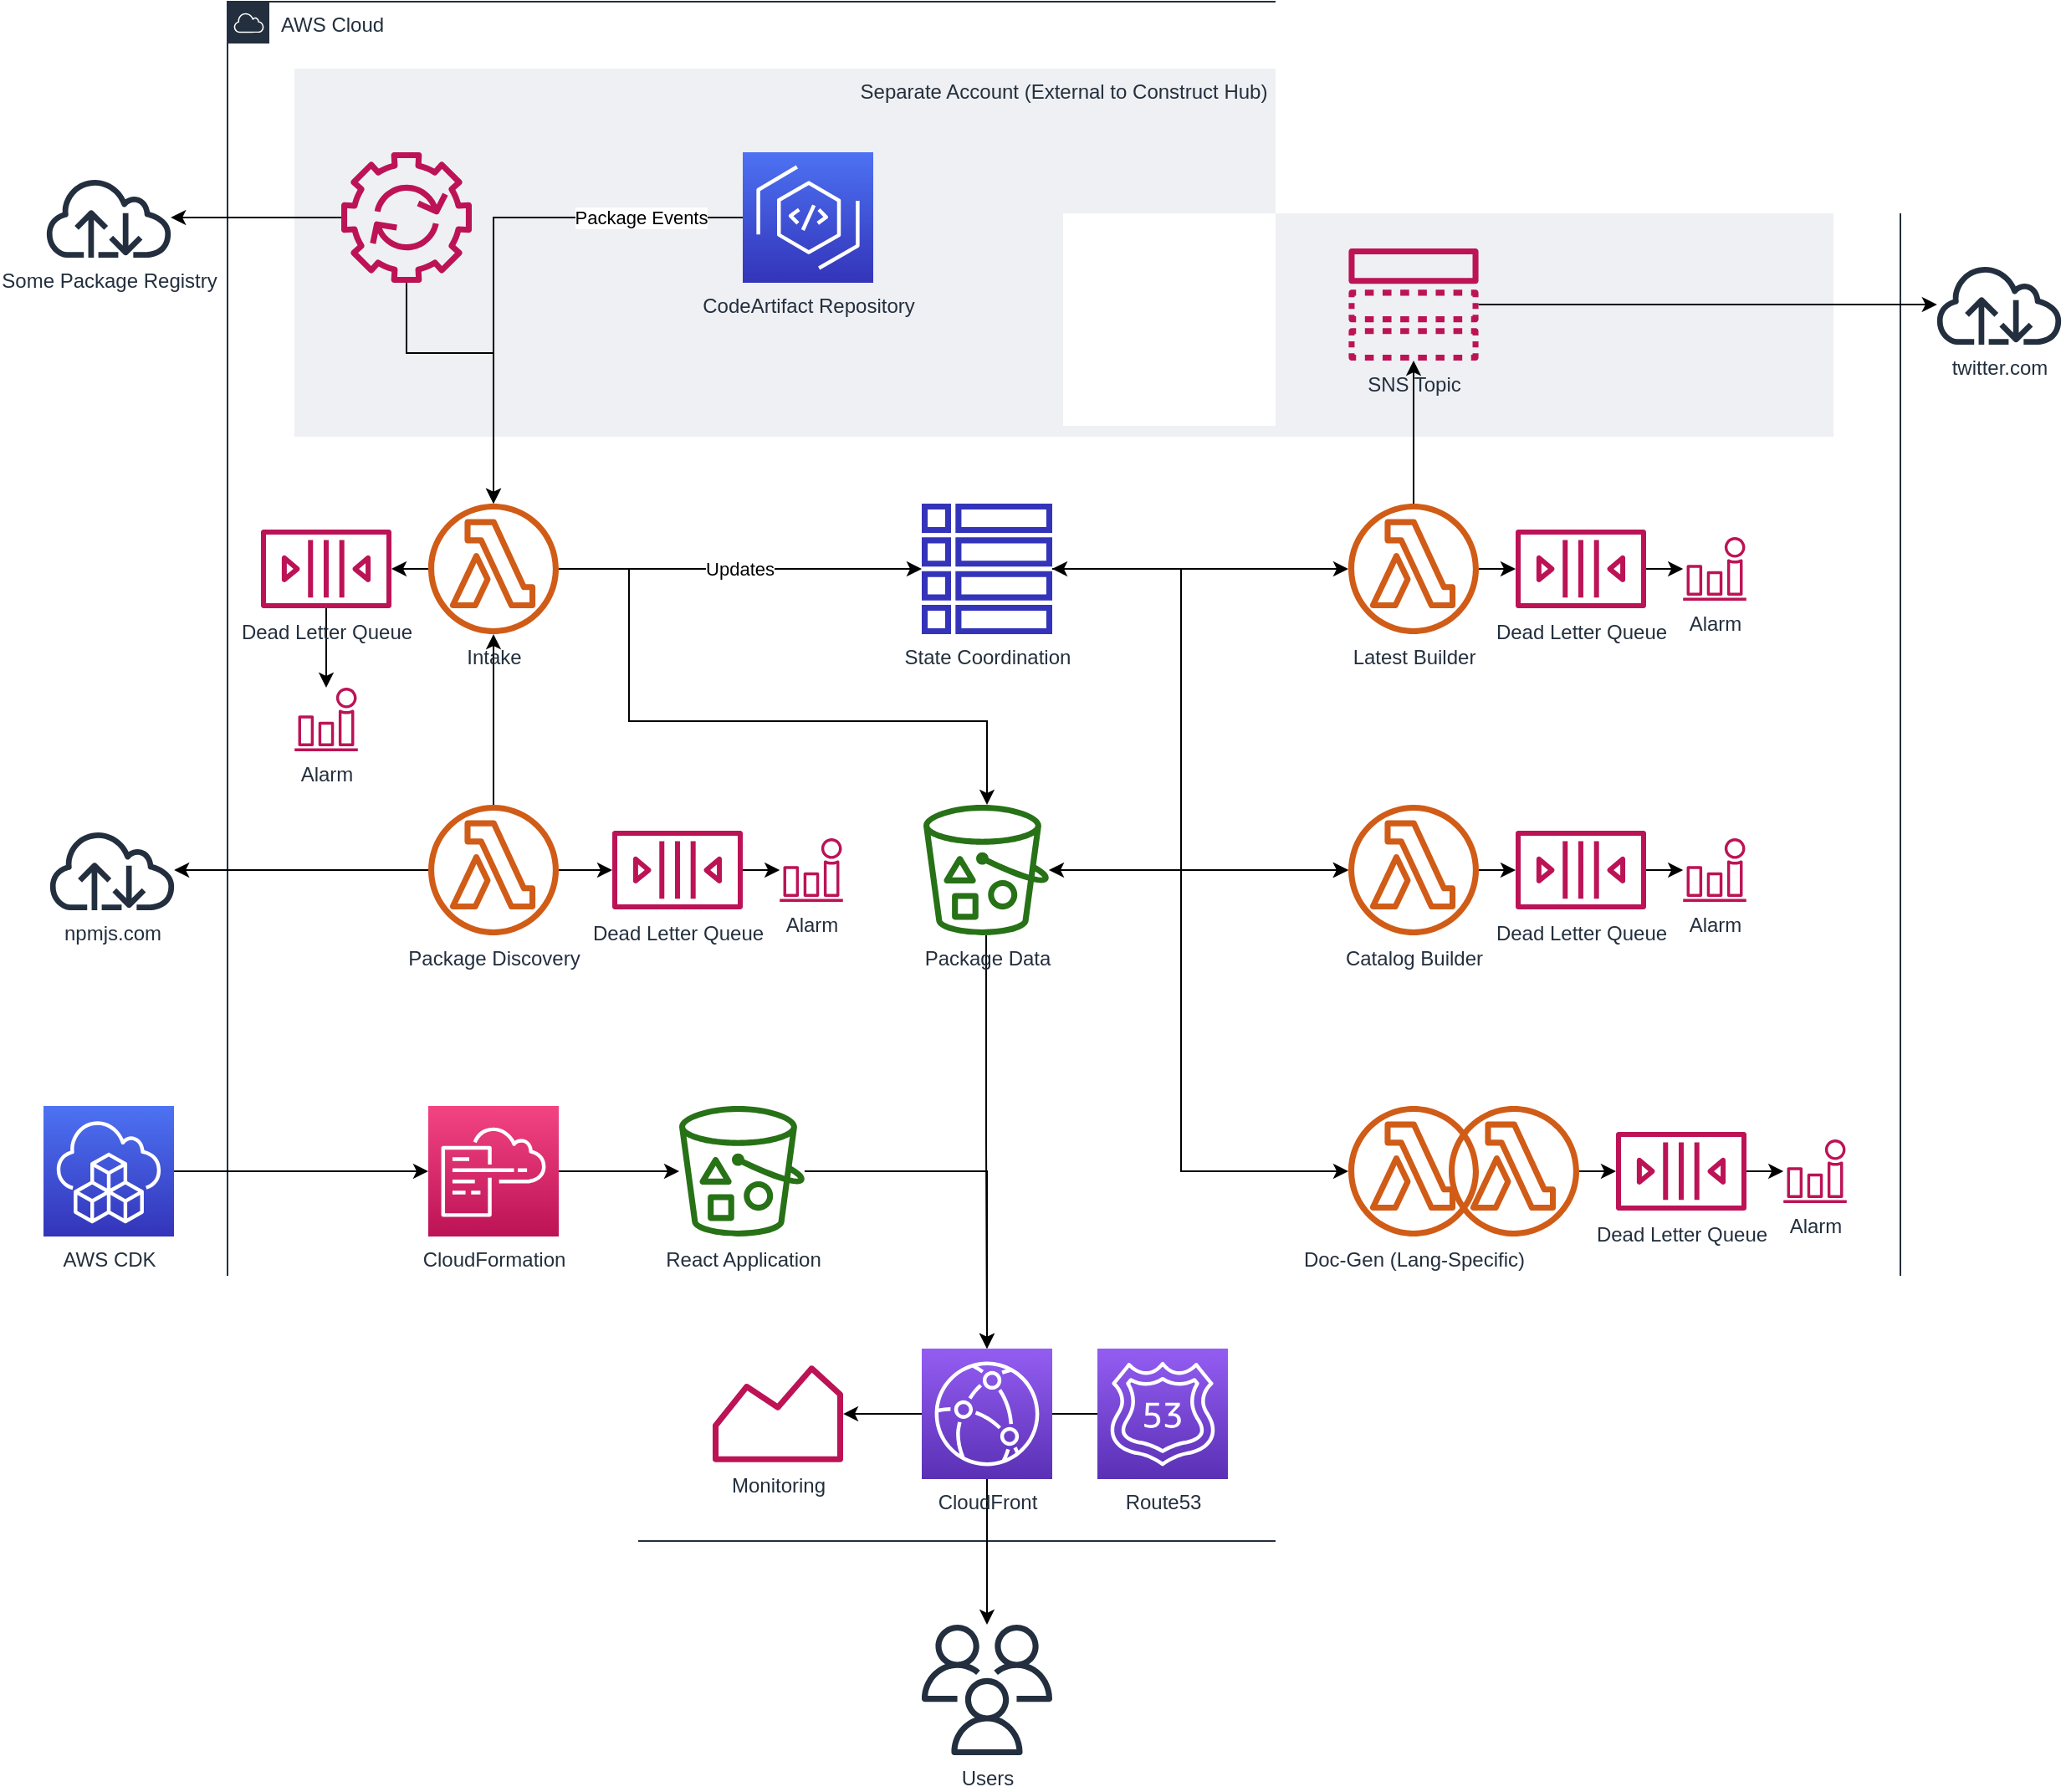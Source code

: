 <mxfile version="14.5.1" type="device"><diagram id="4JP06KCrzlYyS7ejRJsw" name="Page-1"><mxGraphModel dx="2129" dy="2006" grid="1" gridSize="10" guides="1" tooltips="1" connect="1" arrows="1" fold="1" page="1" pageScale="1" pageWidth="827" pageHeight="1169" math="0" shadow="0"><root><mxCell id="0"/><mxCell id="1" parent="0"/><mxCell id="ORDPkJF9PTaOaF-_4XMN-1" value="AWS Cloud" style="points=[[0,0],[0.25,0],[0.5,0],[0.75,0],[1,0],[1,0.25],[1,0.5],[1,0.75],[1,1],[0.75,1],[0.5,1],[0.25,1],[0,1],[0,0.75],[0,0.5],[0,0.25]];outlineConnect=0;gradientColor=none;html=1;whiteSpace=wrap;fontSize=12;fontStyle=0;shape=mxgraph.aws4.group;grIcon=mxgraph.aws4.group_aws_cloud;strokeColor=#232F3E;fillColor=none;verticalAlign=top;align=left;spacingLeft=30;fontColor=#232F3E;dashed=0;" vertex="1" parent="1"><mxGeometry x="-40" y="-220" width="1000" height="920" as="geometry"/></mxCell><mxCell id="ORDPkJF9PTaOaF-_4XMN-59" value="Separate Account (External to Construct Hub)" style="fillColor=#EFF0F3;strokeColor=none;dashed=0;verticalAlign=top;fontStyle=0;fontColor=#232F3D;" vertex="1" parent="1"><mxGeometry y="-180" width="920" height="220" as="geometry"/></mxCell><mxCell id="ORDPkJF9PTaOaF-_4XMN-19" style="edgeStyle=orthogonalEdgeStyle;rounded=0;orthogonalLoop=1;jettySize=auto;html=1;exitX=0.5;exitY=1;exitDx=0;exitDy=0;exitPerimeter=0;" edge="1" parent="1" source="ORDPkJF9PTaOaF-_4XMN-14" target="ORDPkJF9PTaOaF-_4XMN-12"><mxGeometry relative="1" as="geometry"/></mxCell><mxCell id="ORDPkJF9PTaOaF-_4XMN-15" value="" style="edgeStyle=orthogonalEdgeStyle;rounded=0;orthogonalLoop=1;jettySize=auto;html=1;" edge="1" parent="1" source="ORDPkJF9PTaOaF-_4XMN-3" target="ORDPkJF9PTaOaF-_4XMN-4"><mxGeometry relative="1" as="geometry"/></mxCell><mxCell id="ORDPkJF9PTaOaF-_4XMN-16" value="" style="edgeStyle=orthogonalEdgeStyle;rounded=0;orthogonalLoop=1;jettySize=auto;html=1;" edge="1" parent="1" source="ORDPkJF9PTaOaF-_4XMN-3" target="ORDPkJF9PTaOaF-_4XMN-11"><mxGeometry relative="1" as="geometry"/></mxCell><mxCell id="ORDPkJF9PTaOaF-_4XMN-57" style="edgeStyle=orthogonalEdgeStyle;rounded=0;orthogonalLoop=1;jettySize=auto;html=1;startArrow=none;startFill=0;endArrow=classic;endFill=1;" edge="1" parent="1" source="ORDPkJF9PTaOaF-_4XMN-3" target="ORDPkJF9PTaOaF-_4XMN-54"><mxGeometry relative="1" as="geometry"/></mxCell><mxCell id="ORDPkJF9PTaOaF-_4XMN-3" value="Package Discovery" style="outlineConnect=0;fontColor=#232F3E;gradientColor=none;fillColor=#D05C17;strokeColor=none;dashed=0;verticalLabelPosition=bottom;verticalAlign=top;align=center;html=1;fontSize=12;fontStyle=0;aspect=fixed;pointerEvents=1;shape=mxgraph.aws4.lambda_function;" vertex="1" parent="1"><mxGeometry x="80" y="260" width="78" height="78" as="geometry"/></mxCell><mxCell id="ORDPkJF9PTaOaF-_4XMN-20" style="edgeStyle=orthogonalEdgeStyle;rounded=0;orthogonalLoop=1;jettySize=auto;html=1;" edge="1" parent="1" source="ORDPkJF9PTaOaF-_4XMN-4" target="ORDPkJF9PTaOaF-_4XMN-8"><mxGeometry relative="1" as="geometry"><Array as="points"><mxPoint x="200" y="119"/><mxPoint x="200" y="210"/><mxPoint x="414" y="210"/></Array></mxGeometry></mxCell><mxCell id="ORDPkJF9PTaOaF-_4XMN-21" value="Updates" style="edgeStyle=orthogonalEdgeStyle;rounded=0;orthogonalLoop=1;jettySize=auto;html=1;" edge="1" parent="1" source="ORDPkJF9PTaOaF-_4XMN-4" target="ORDPkJF9PTaOaF-_4XMN-10"><mxGeometry relative="1" as="geometry"/></mxCell><mxCell id="ORDPkJF9PTaOaF-_4XMN-35" style="edgeStyle=orthogonalEdgeStyle;rounded=0;orthogonalLoop=1;jettySize=auto;html=1;startArrow=none;startFill=0;endArrow=classic;endFill=1;" edge="1" parent="1" source="ORDPkJF9PTaOaF-_4XMN-4" target="ORDPkJF9PTaOaF-_4XMN-34"><mxGeometry relative="1" as="geometry"/></mxCell><mxCell id="ORDPkJF9PTaOaF-_4XMN-4" value="Intake" style="outlineConnect=0;fontColor=#232F3E;gradientColor=none;fillColor=#D05C17;strokeColor=none;dashed=0;verticalLabelPosition=bottom;verticalAlign=top;align=center;html=1;fontSize=12;fontStyle=0;aspect=fixed;pointerEvents=1;shape=mxgraph.aws4.lambda_function;" vertex="1" parent="1"><mxGeometry x="80" y="80" width="78" height="78" as="geometry"/></mxCell><mxCell id="ORDPkJF9PTaOaF-_4XMN-5" value="Doc-Gen (Lang-Specific)" style="outlineConnect=0;fontColor=#232F3E;gradientColor=none;fillColor=#D05C17;strokeColor=none;dashed=0;verticalLabelPosition=bottom;verticalAlign=top;align=center;html=1;fontSize=12;fontStyle=0;aspect=fixed;pointerEvents=1;shape=mxgraph.aws4.lambda_function;" vertex="1" parent="1"><mxGeometry x="630" y="440" width="78" height="78" as="geometry"/></mxCell><mxCell id="ORDPkJF9PTaOaF-_4XMN-41" style="edgeStyle=orthogonalEdgeStyle;rounded=0;orthogonalLoop=1;jettySize=auto;html=1;startArrow=none;startFill=0;endArrow=classic;endFill=1;" edge="1" parent="1" source="ORDPkJF9PTaOaF-_4XMN-6" target="ORDPkJF9PTaOaF-_4XMN-36"><mxGeometry relative="1" as="geometry"/></mxCell><mxCell id="ORDPkJF9PTaOaF-_4XMN-68" style="edgeStyle=orthogonalEdgeStyle;rounded=0;orthogonalLoop=1;jettySize=auto;html=1;startArrow=none;startFill=0;endArrow=classic;endFill=1;" edge="1" parent="1" source="ORDPkJF9PTaOaF-_4XMN-6" target="ORDPkJF9PTaOaF-_4XMN-67"><mxGeometry relative="1" as="geometry"/></mxCell><mxCell id="ORDPkJF9PTaOaF-_4XMN-6" value="Latest Builder" style="outlineConnect=0;fontColor=#232F3E;gradientColor=none;fillColor=#D05C17;strokeColor=none;dashed=0;verticalLabelPosition=bottom;verticalAlign=top;align=center;html=1;fontSize=12;fontStyle=0;aspect=fixed;pointerEvents=1;shape=mxgraph.aws4.lambda_function;" vertex="1" parent="1"><mxGeometry x="630" y="80" width="78" height="78" as="geometry"/></mxCell><mxCell id="ORDPkJF9PTaOaF-_4XMN-25" style="edgeStyle=orthogonalEdgeStyle;rounded=0;orthogonalLoop=1;jettySize=auto;html=1;startArrow=classic;startFill=1;" edge="1" parent="1" source="ORDPkJF9PTaOaF-_4XMN-7" target="ORDPkJF9PTaOaF-_4XMN-8"><mxGeometry relative="1" as="geometry"/></mxCell><mxCell id="ORDPkJF9PTaOaF-_4XMN-40" style="edgeStyle=orthogonalEdgeStyle;rounded=0;orthogonalLoop=1;jettySize=auto;html=1;startArrow=none;startFill=0;endArrow=classic;endFill=1;" edge="1" parent="1" source="ORDPkJF9PTaOaF-_4XMN-7" target="ORDPkJF9PTaOaF-_4XMN-37"><mxGeometry relative="1" as="geometry"/></mxCell><mxCell id="ORDPkJF9PTaOaF-_4XMN-7" value="Catalog Builder" style="outlineConnect=0;fontColor=#232F3E;gradientColor=none;fillColor=#D05C17;strokeColor=none;dashed=0;verticalLabelPosition=bottom;verticalAlign=top;align=center;html=1;fontSize=12;fontStyle=0;aspect=fixed;pointerEvents=1;shape=mxgraph.aws4.lambda_function;" vertex="1" parent="1"><mxGeometry x="630" y="260" width="78" height="78" as="geometry"/></mxCell><mxCell id="ORDPkJF9PTaOaF-_4XMN-17" style="edgeStyle=orthogonalEdgeStyle;rounded=0;orthogonalLoop=1;jettySize=auto;html=1;" edge="1" parent="1" source="ORDPkJF9PTaOaF-_4XMN-8" target="ORDPkJF9PTaOaF-_4XMN-14"><mxGeometry relative="1" as="geometry"/></mxCell><mxCell id="ORDPkJF9PTaOaF-_4XMN-8" value="Package Data" style="outlineConnect=0;fontColor=#232F3E;gradientColor=none;fillColor=#277116;strokeColor=none;dashed=0;verticalLabelPosition=bottom;verticalAlign=top;align=center;html=1;fontSize=12;fontStyle=0;aspect=fixed;pointerEvents=1;shape=mxgraph.aws4.bucket_with_objects;" vertex="1" parent="1"><mxGeometry x="376" y="260" width="75" height="78" as="geometry"/></mxCell><mxCell id="ORDPkJF9PTaOaF-_4XMN-18" style="edgeStyle=orthogonalEdgeStyle;rounded=0;orthogonalLoop=1;jettySize=auto;html=1;entryX=0.5;entryY=0;entryDx=0;entryDy=0;entryPerimeter=0;" edge="1" parent="1" source="ORDPkJF9PTaOaF-_4XMN-9" target="ORDPkJF9PTaOaF-_4XMN-14"><mxGeometry relative="1" as="geometry"><Array as="points"><mxPoint x="414" y="479"/></Array></mxGeometry></mxCell><mxCell id="ORDPkJF9PTaOaF-_4XMN-9" value="React Application" style="outlineConnect=0;fontColor=#232F3E;gradientColor=none;fillColor=#277116;strokeColor=none;dashed=0;verticalLabelPosition=bottom;verticalAlign=top;align=center;html=1;fontSize=12;fontStyle=0;aspect=fixed;pointerEvents=1;shape=mxgraph.aws4.bucket_with_objects;" vertex="1" parent="1"><mxGeometry x="230" y="440" width="75" height="78" as="geometry"/></mxCell><mxCell id="ORDPkJF9PTaOaF-_4XMN-22" style="edgeStyle=orthogonalEdgeStyle;rounded=0;orthogonalLoop=1;jettySize=auto;html=1;" edge="1" parent="1" source="ORDPkJF9PTaOaF-_4XMN-10" target="ORDPkJF9PTaOaF-_4XMN-6"><mxGeometry relative="1" as="geometry"/></mxCell><mxCell id="ORDPkJF9PTaOaF-_4XMN-23" style="edgeStyle=orthogonalEdgeStyle;rounded=0;orthogonalLoop=1;jettySize=auto;html=1;" edge="1" parent="1" source="ORDPkJF9PTaOaF-_4XMN-10" target="ORDPkJF9PTaOaF-_4XMN-5"><mxGeometry relative="1" as="geometry"><Array as="points"><mxPoint x="530" y="119"/><mxPoint x="530" y="479"/></Array></mxGeometry></mxCell><mxCell id="ORDPkJF9PTaOaF-_4XMN-24" style="edgeStyle=orthogonalEdgeStyle;rounded=0;orthogonalLoop=1;jettySize=auto;html=1;startArrow=classic;startFill=1;" edge="1" parent="1" source="ORDPkJF9PTaOaF-_4XMN-10" target="ORDPkJF9PTaOaF-_4XMN-7"><mxGeometry relative="1" as="geometry"><Array as="points"><mxPoint x="530" y="119"/><mxPoint x="530" y="299"/></Array></mxGeometry></mxCell><mxCell id="ORDPkJF9PTaOaF-_4XMN-10" value="State Coordination" style="outlineConnect=0;fontColor=#232F3E;gradientColor=none;fillColor=#3334B9;strokeColor=none;dashed=0;verticalLabelPosition=bottom;verticalAlign=top;align=center;html=1;fontSize=12;fontStyle=0;aspect=fixed;pointerEvents=1;shape=mxgraph.aws4.table;" vertex="1" parent="1"><mxGeometry x="375" y="80" width="78" height="78" as="geometry"/></mxCell><mxCell id="ORDPkJF9PTaOaF-_4XMN-11" value="npmjs.com" style="outlineConnect=0;fontColor=#232F3E;gradientColor=none;fillColor=#232F3E;strokeColor=none;dashed=0;verticalLabelPosition=bottom;verticalAlign=top;align=center;html=1;fontSize=12;fontStyle=0;aspect=fixed;pointerEvents=1;shape=mxgraph.aws4.internet;" vertex="1" parent="1"><mxGeometry x="-148" y="275" width="78" height="48" as="geometry"/></mxCell><mxCell id="ORDPkJF9PTaOaF-_4XMN-12" value="Users" style="outlineConnect=0;fontColor=#232F3E;gradientColor=none;fillColor=#232F3E;strokeColor=none;dashed=0;verticalLabelPosition=bottom;verticalAlign=top;align=center;html=1;fontSize=12;fontStyle=0;aspect=fixed;pointerEvents=1;shape=mxgraph.aws4.users;" vertex="1" parent="1"><mxGeometry x="375" y="750" width="78" height="78" as="geometry"/></mxCell><mxCell id="ORDPkJF9PTaOaF-_4XMN-51" style="edgeStyle=orthogonalEdgeStyle;rounded=0;orthogonalLoop=1;jettySize=auto;html=1;startArrow=none;startFill=0;endArrow=classic;endFill=1;" edge="1" parent="1" source="ORDPkJF9PTaOaF-_4XMN-14" target="ORDPkJF9PTaOaF-_4XMN-50"><mxGeometry relative="1" as="geometry"/></mxCell><mxCell id="ORDPkJF9PTaOaF-_4XMN-14" value="CloudFront" style="points=[[0,0,0],[0.25,0,0],[0.5,0,0],[0.75,0,0],[1,0,0],[0,1,0],[0.25,1,0],[0.5,1,0],[0.75,1,0],[1,1,0],[0,0.25,0],[0,0.5,0],[0,0.75,0],[1,0.25,0],[1,0.5,0],[1,0.75,0]];outlineConnect=0;fontColor=#232F3E;gradientColor=#945DF2;gradientDirection=north;fillColor=#5A30B5;strokeColor=#ffffff;dashed=0;verticalLabelPosition=bottom;verticalAlign=top;align=center;html=1;fontSize=12;fontStyle=0;aspect=fixed;shape=mxgraph.aws4.resourceIcon;resIcon=mxgraph.aws4.cloudfront;" vertex="1" parent="1"><mxGeometry x="375" y="585" width="78" height="78" as="geometry"/></mxCell><mxCell id="ORDPkJF9PTaOaF-_4XMN-27" style="edgeStyle=orthogonalEdgeStyle;rounded=0;orthogonalLoop=1;jettySize=auto;html=1;startArrow=none;startFill=0;entryX=0;entryY=0.5;entryDx=0;entryDy=0;entryPerimeter=0;" edge="1" parent="1" source="ORDPkJF9PTaOaF-_4XMN-26" target="ORDPkJF9PTaOaF-_4XMN-28"><mxGeometry relative="1" as="geometry"/></mxCell><mxCell id="ORDPkJF9PTaOaF-_4XMN-26" value="AWS CDK" style="points=[[0,0,0],[0.25,0,0],[0.5,0,0],[0.75,0,0],[1,0,0],[0,1,0],[0.25,1,0],[0.5,1,0],[0.75,1,0],[1,1,0],[0,0.25,0],[0,0.5,0],[0,0.75,0],[1,0.25,0],[1,0.5,0],[1,0.75,0]];outlineConnect=0;fontColor=#232F3E;gradientColor=#4D72F3;gradientDirection=north;fillColor=#3334B9;strokeColor=#ffffff;dashed=0;verticalLabelPosition=bottom;verticalAlign=top;align=center;html=1;fontSize=12;fontStyle=0;aspect=fixed;shape=mxgraph.aws4.resourceIcon;resIcon=mxgraph.aws4.cloud_development_kit;" vertex="1" parent="1"><mxGeometry x="-150" y="440" width="78" height="78" as="geometry"/></mxCell><mxCell id="ORDPkJF9PTaOaF-_4XMN-29" style="edgeStyle=orthogonalEdgeStyle;rounded=0;orthogonalLoop=1;jettySize=auto;html=1;startArrow=none;startFill=0;" edge="1" parent="1" source="ORDPkJF9PTaOaF-_4XMN-28" target="ORDPkJF9PTaOaF-_4XMN-9"><mxGeometry relative="1" as="geometry"/></mxCell><mxCell id="ORDPkJF9PTaOaF-_4XMN-28" value="CloudFormation" style="points=[[0,0,0],[0.25,0,0],[0.5,0,0],[0.75,0,0],[1,0,0],[0,1,0],[0.25,1,0],[0.5,1,0],[0.75,1,0],[1,1,0],[0,0.25,0],[0,0.5,0],[0,0.75,0],[1,0.25,0],[1,0.5,0],[1,0.75,0]];points=[[0,0,0],[0.25,0,0],[0.5,0,0],[0.75,0,0],[1,0,0],[0,1,0],[0.25,1,0],[0.5,1,0],[0.75,1,0],[1,1,0],[0,0.25,0],[0,0.5,0],[0,0.75,0],[1,0.25,0],[1,0.5,0],[1,0.75,0]];outlineConnect=0;fontColor=#232F3E;gradientColor=#F34482;gradientDirection=north;fillColor=#BC1356;strokeColor=#ffffff;dashed=0;verticalLabelPosition=bottom;verticalAlign=top;align=center;html=1;fontSize=12;fontStyle=0;aspect=fixed;shape=mxgraph.aws4.resourceIcon;resIcon=mxgraph.aws4.cloudformation;" vertex="1" parent="1"><mxGeometry x="80" y="440" width="78" height="78" as="geometry"/></mxCell><mxCell id="ORDPkJF9PTaOaF-_4XMN-39" style="edgeStyle=orthogonalEdgeStyle;rounded=0;orthogonalLoop=1;jettySize=auto;html=1;startArrow=none;startFill=0;endArrow=classic;endFill=1;" edge="1" parent="1" source="ORDPkJF9PTaOaF-_4XMN-30" target="ORDPkJF9PTaOaF-_4XMN-38"><mxGeometry relative="1" as="geometry"/></mxCell><mxCell id="ORDPkJF9PTaOaF-_4XMN-30" value="" style="outlineConnect=0;fontColor=#232F3E;gradientColor=none;fillColor=#D05C17;strokeColor=none;dashed=0;verticalLabelPosition=bottom;verticalAlign=top;align=center;html=1;fontSize=12;fontStyle=0;aspect=fixed;pointerEvents=1;shape=mxgraph.aws4.lambda_function;" vertex="1" parent="1"><mxGeometry x="690" y="440" width="78" height="78" as="geometry"/></mxCell><mxCell id="ORDPkJF9PTaOaF-_4XMN-32" style="edgeStyle=orthogonalEdgeStyle;rounded=0;orthogonalLoop=1;jettySize=auto;html=1;entryX=1;entryY=0.5;entryDx=0;entryDy=0;entryPerimeter=0;startArrow=none;startFill=0;endArrow=none;endFill=0;" edge="1" parent="1" source="ORDPkJF9PTaOaF-_4XMN-31" target="ORDPkJF9PTaOaF-_4XMN-14"><mxGeometry relative="1" as="geometry"/></mxCell><mxCell id="ORDPkJF9PTaOaF-_4XMN-31" value="Route53" style="points=[[0,0,0],[0.25,0,0],[0.5,0,0],[0.75,0,0],[1,0,0],[0,1,0],[0.25,1,0],[0.5,1,0],[0.75,1,0],[1,1,0],[0,0.25,0],[0,0.5,0],[0,0.75,0],[1,0.25,0],[1,0.5,0],[1,0.75,0]];outlineConnect=0;fontColor=#232F3E;gradientColor=#945DF2;gradientDirection=north;fillColor=#5A30B5;strokeColor=#ffffff;dashed=0;verticalLabelPosition=bottom;verticalAlign=top;align=center;html=1;fontSize=12;fontStyle=0;aspect=fixed;shape=mxgraph.aws4.resourceIcon;resIcon=mxgraph.aws4.route_53;" vertex="1" parent="1"><mxGeometry x="480" y="585" width="78" height="78" as="geometry"/></mxCell><mxCell id="ORDPkJF9PTaOaF-_4XMN-43" style="edgeStyle=orthogonalEdgeStyle;rounded=0;orthogonalLoop=1;jettySize=auto;html=1;startArrow=none;startFill=0;endArrow=classic;endFill=1;" edge="1" parent="1" source="ORDPkJF9PTaOaF-_4XMN-34" target="ORDPkJF9PTaOaF-_4XMN-42"><mxGeometry relative="1" as="geometry"/></mxCell><mxCell id="ORDPkJF9PTaOaF-_4XMN-34" value="Dead Letter Queue" style="outlineConnect=0;fontColor=#232F3E;gradientColor=none;fillColor=#BC1356;strokeColor=none;dashed=0;verticalLabelPosition=bottom;verticalAlign=top;align=center;html=1;fontSize=12;fontStyle=0;aspect=fixed;pointerEvents=1;shape=mxgraph.aws4.queue;" vertex="1" parent="1"><mxGeometry x="-20" y="95.5" width="78" height="47" as="geometry"/></mxCell><mxCell id="ORDPkJF9PTaOaF-_4XMN-49" style="edgeStyle=orthogonalEdgeStyle;rounded=0;orthogonalLoop=1;jettySize=auto;html=1;startArrow=none;startFill=0;endArrow=classic;endFill=1;" edge="1" parent="1" source="ORDPkJF9PTaOaF-_4XMN-36" target="ORDPkJF9PTaOaF-_4XMN-45"><mxGeometry relative="1" as="geometry"/></mxCell><mxCell id="ORDPkJF9PTaOaF-_4XMN-36" value="Dead Letter Queue" style="outlineConnect=0;fontColor=#232F3E;gradientColor=none;fillColor=#BC1356;strokeColor=none;dashed=0;verticalLabelPosition=bottom;verticalAlign=top;align=center;html=1;fontSize=12;fontStyle=0;aspect=fixed;pointerEvents=1;shape=mxgraph.aws4.queue;" vertex="1" parent="1"><mxGeometry x="730" y="95.5" width="78" height="47" as="geometry"/></mxCell><mxCell id="ORDPkJF9PTaOaF-_4XMN-48" style="edgeStyle=orthogonalEdgeStyle;rounded=0;orthogonalLoop=1;jettySize=auto;html=1;startArrow=none;startFill=0;endArrow=classic;endFill=1;" edge="1" parent="1" source="ORDPkJF9PTaOaF-_4XMN-37" target="ORDPkJF9PTaOaF-_4XMN-44"><mxGeometry relative="1" as="geometry"/></mxCell><mxCell id="ORDPkJF9PTaOaF-_4XMN-37" value="Dead Letter Queue" style="outlineConnect=0;fontColor=#232F3E;gradientColor=none;fillColor=#BC1356;strokeColor=none;dashed=0;verticalLabelPosition=bottom;verticalAlign=top;align=center;html=1;fontSize=12;fontStyle=0;aspect=fixed;pointerEvents=1;shape=mxgraph.aws4.queue;" vertex="1" parent="1"><mxGeometry x="730" y="275.5" width="78" height="47" as="geometry"/></mxCell><mxCell id="ORDPkJF9PTaOaF-_4XMN-47" style="edgeStyle=orthogonalEdgeStyle;rounded=0;orthogonalLoop=1;jettySize=auto;html=1;startArrow=none;startFill=0;endArrow=classic;endFill=1;" edge="1" parent="1" source="ORDPkJF9PTaOaF-_4XMN-38" target="ORDPkJF9PTaOaF-_4XMN-46"><mxGeometry relative="1" as="geometry"/></mxCell><mxCell id="ORDPkJF9PTaOaF-_4XMN-38" value="Dead Letter Queue" style="outlineConnect=0;fontColor=#232F3E;gradientColor=none;fillColor=#BC1356;strokeColor=none;dashed=0;verticalLabelPosition=bottom;verticalAlign=top;align=center;html=1;fontSize=12;fontStyle=0;aspect=fixed;pointerEvents=1;shape=mxgraph.aws4.queue;" vertex="1" parent="1"><mxGeometry x="790" y="455.5" width="78" height="47" as="geometry"/></mxCell><mxCell id="ORDPkJF9PTaOaF-_4XMN-42" value="Alarm" style="outlineConnect=0;fontColor=#232F3E;gradientColor=none;fillColor=#BC1356;strokeColor=none;dashed=0;verticalLabelPosition=bottom;verticalAlign=top;align=center;html=1;fontSize=12;fontStyle=0;aspect=fixed;pointerEvents=1;shape=mxgraph.aws4.alarm;" vertex="1" parent="1"><mxGeometry y="190" width="38" height="38" as="geometry"/></mxCell><mxCell id="ORDPkJF9PTaOaF-_4XMN-44" value="Alarm" style="outlineConnect=0;fontColor=#232F3E;gradientColor=none;fillColor=#BC1356;strokeColor=none;dashed=0;verticalLabelPosition=bottom;verticalAlign=top;align=center;html=1;fontSize=12;fontStyle=0;aspect=fixed;pointerEvents=1;shape=mxgraph.aws4.alarm;" vertex="1" parent="1"><mxGeometry x="830" y="280" width="38" height="38" as="geometry"/></mxCell><mxCell id="ORDPkJF9PTaOaF-_4XMN-45" value="Alarm" style="outlineConnect=0;fontColor=#232F3E;gradientColor=none;fillColor=#BC1356;strokeColor=none;dashed=0;verticalLabelPosition=bottom;verticalAlign=top;align=center;html=1;fontSize=12;fontStyle=0;aspect=fixed;pointerEvents=1;shape=mxgraph.aws4.alarm;" vertex="1" parent="1"><mxGeometry x="830" y="100" width="38" height="38" as="geometry"/></mxCell><mxCell id="ORDPkJF9PTaOaF-_4XMN-46" value="Alarm" style="outlineConnect=0;fontColor=#232F3E;gradientColor=none;fillColor=#BC1356;strokeColor=none;dashed=0;verticalLabelPosition=bottom;verticalAlign=top;align=center;html=1;fontSize=12;fontStyle=0;aspect=fixed;pointerEvents=1;shape=mxgraph.aws4.alarm;" vertex="1" parent="1"><mxGeometry x="890" y="460" width="38" height="38" as="geometry"/></mxCell><mxCell id="ORDPkJF9PTaOaF-_4XMN-50" value="Monitoring" style="outlineConnect=0;fontColor=#232F3E;gradientColor=none;fillColor=#BC1356;strokeColor=none;dashed=0;verticalLabelPosition=bottom;verticalAlign=top;align=center;html=1;fontSize=12;fontStyle=0;aspect=fixed;pointerEvents=1;shape=mxgraph.aws4.monitoring;" vertex="1" parent="1"><mxGeometry x="250" y="595" width="78" height="58" as="geometry"/></mxCell><mxCell id="ORDPkJF9PTaOaF-_4XMN-53" style="edgeStyle=orthogonalEdgeStyle;rounded=0;orthogonalLoop=1;jettySize=auto;html=1;startArrow=none;startFill=0;endArrow=classic;endFill=1;" edge="1" parent="1" source="ORDPkJF9PTaOaF-_4XMN-54" target="ORDPkJF9PTaOaF-_4XMN-55"><mxGeometry relative="1" as="geometry"/></mxCell><mxCell id="ORDPkJF9PTaOaF-_4XMN-54" value="Dead Letter Queue" style="outlineConnect=0;fontColor=#232F3E;gradientColor=none;fillColor=#BC1356;strokeColor=none;dashed=0;verticalLabelPosition=bottom;verticalAlign=top;align=center;html=1;fontSize=12;fontStyle=0;aspect=fixed;pointerEvents=1;shape=mxgraph.aws4.queue;" vertex="1" parent="1"><mxGeometry x="190" y="275.5" width="78" height="47" as="geometry"/></mxCell><mxCell id="ORDPkJF9PTaOaF-_4XMN-55" value="Alarm" style="outlineConnect=0;fontColor=#232F3E;gradientColor=none;fillColor=#BC1356;strokeColor=none;dashed=0;verticalLabelPosition=bottom;verticalAlign=top;align=center;html=1;fontSize=12;fontStyle=0;aspect=fixed;pointerEvents=1;shape=mxgraph.aws4.alarm;" vertex="1" parent="1"><mxGeometry x="290" y="280" width="38" height="38" as="geometry"/></mxCell><mxCell id="ORDPkJF9PTaOaF-_4XMN-61" value="Package Events" style="edgeStyle=orthogonalEdgeStyle;rounded=0;orthogonalLoop=1;jettySize=auto;html=1;startArrow=none;startFill=0;endArrow=classic;endFill=1;" edge="1" parent="1" source="ORDPkJF9PTaOaF-_4XMN-60" target="ORDPkJF9PTaOaF-_4XMN-4"><mxGeometry x="-0.615" relative="1" as="geometry"><mxPoint as="offset"/></mxGeometry></mxCell><mxCell id="ORDPkJF9PTaOaF-_4XMN-60" value="CodeArtifact Repository" style="points=[[0,0,0],[0.25,0,0],[0.5,0,0],[0.75,0,0],[1,0,0],[0,1,0],[0.25,1,0],[0.5,1,0],[0.75,1,0],[1,1,0],[0,0.25,0],[0,0.5,0],[0,0.75,0],[1,0.25,0],[1,0.5,0],[1,0.75,0]];outlineConnect=0;fontColor=#232F3E;gradientColor=#4D72F3;gradientDirection=north;fillColor=#3334B9;strokeColor=#ffffff;dashed=0;verticalLabelPosition=bottom;verticalAlign=top;align=center;html=1;fontSize=12;fontStyle=0;aspect=fixed;shape=mxgraph.aws4.resourceIcon;resIcon=mxgraph.aws4.codeartifact;" vertex="1" parent="1"><mxGeometry x="268" y="-130" width="78" height="78" as="geometry"/></mxCell><mxCell id="ORDPkJF9PTaOaF-_4XMN-62" value="Some Package Registry" style="outlineConnect=0;fontColor=#232F3E;gradientColor=none;fillColor=#232F3E;strokeColor=none;dashed=0;verticalLabelPosition=bottom;verticalAlign=top;align=center;html=1;fontSize=12;fontStyle=0;aspect=fixed;pointerEvents=1;shape=mxgraph.aws4.internet;" vertex="1" parent="1"><mxGeometry x="-150" y="-115" width="78" height="48" as="geometry"/></mxCell><mxCell id="ORDPkJF9PTaOaF-_4XMN-64" style="edgeStyle=orthogonalEdgeStyle;rounded=0;orthogonalLoop=1;jettySize=auto;html=1;startArrow=none;startFill=0;endArrow=classic;endFill=1;" edge="1" parent="1" source="ORDPkJF9PTaOaF-_4XMN-63" target="ORDPkJF9PTaOaF-_4XMN-62"><mxGeometry relative="1" as="geometry"/></mxCell><mxCell id="ORDPkJF9PTaOaF-_4XMN-65" style="edgeStyle=orthogonalEdgeStyle;rounded=0;orthogonalLoop=1;jettySize=auto;html=1;startArrow=none;startFill=0;endArrow=classic;endFill=1;" edge="1" parent="1" source="ORDPkJF9PTaOaF-_4XMN-63" target="ORDPkJF9PTaOaF-_4XMN-4"><mxGeometry relative="1" as="geometry"><Array as="points"><mxPoint x="67" y="-10"/><mxPoint x="119" y="-10"/></Array></mxGeometry></mxCell><mxCell id="ORDPkJF9PTaOaF-_4XMN-63" value="" style="outlineConnect=0;fontColor=#232F3E;gradientColor=none;fillColor=#BC1356;strokeColor=none;dashed=0;verticalLabelPosition=bottom;verticalAlign=top;align=center;html=1;fontSize=12;fontStyle=0;aspect=fixed;pointerEvents=1;shape=mxgraph.aws4.automation;" vertex="1" parent="1"><mxGeometry x="28" y="-130" width="78" height="78" as="geometry"/></mxCell><mxCell id="ORDPkJF9PTaOaF-_4XMN-66" value="twitter.com" style="outlineConnect=0;fontColor=#232F3E;gradientColor=none;fillColor=#232F3E;strokeColor=none;dashed=0;verticalLabelPosition=bottom;verticalAlign=top;align=center;html=1;fontSize=12;fontStyle=0;aspect=fixed;pointerEvents=1;shape=mxgraph.aws4.internet;" vertex="1" parent="1"><mxGeometry x="980" y="-63" width="78" height="48" as="geometry"/></mxCell><mxCell id="ORDPkJF9PTaOaF-_4XMN-69" style="edgeStyle=orthogonalEdgeStyle;rounded=0;orthogonalLoop=1;jettySize=auto;html=1;startArrow=none;startFill=0;endArrow=classic;endFill=1;" edge="1" parent="1" source="ORDPkJF9PTaOaF-_4XMN-67" target="ORDPkJF9PTaOaF-_4XMN-66"><mxGeometry relative="1" as="geometry"/></mxCell><mxCell id="ORDPkJF9PTaOaF-_4XMN-67" value="SNS Topic" style="outlineConnect=0;fontColor=#232F3E;gradientColor=none;fillColor=#BC1356;strokeColor=none;dashed=0;verticalLabelPosition=bottom;verticalAlign=top;align=center;html=1;fontSize=12;fontStyle=0;aspect=fixed;pointerEvents=1;shape=mxgraph.aws4.topic;" vertex="1" parent="1"><mxGeometry x="630" y="-72.5" width="78" height="67" as="geometry"/></mxCell></root></mxGraphModel></diagram></mxfile>